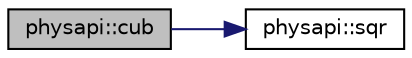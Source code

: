 digraph "physapi::cub"
{
 // LATEX_PDF_SIZE
  edge [fontname="Helvetica",fontsize="10",labelfontname="Helvetica",labelfontsize="10"];
  node [fontname="Helvetica",fontsize="10",shape=record];
  rankdir="LR";
  Node1 [label="physapi::cub",height=0.2,width=0.4,color="black", fillcolor="grey75", style="filled", fontcolor="black",tooltip="Calculate the cube of an obj(scalar, vector, etc)"];
  Node1 -> Node2 [color="midnightblue",fontsize="10",style="solid",fontname="Helvetica"];
  Node2 [label="physapi::sqr",height=0.2,width=0.4,color="black", fillcolor="white", style="filled",URL="$group__core.html#ga01ea6c103ae225b6d9c3dec92bd7141c",tooltip="Calculate the square of an obj(number, scalar, vector, etc)"];
}
